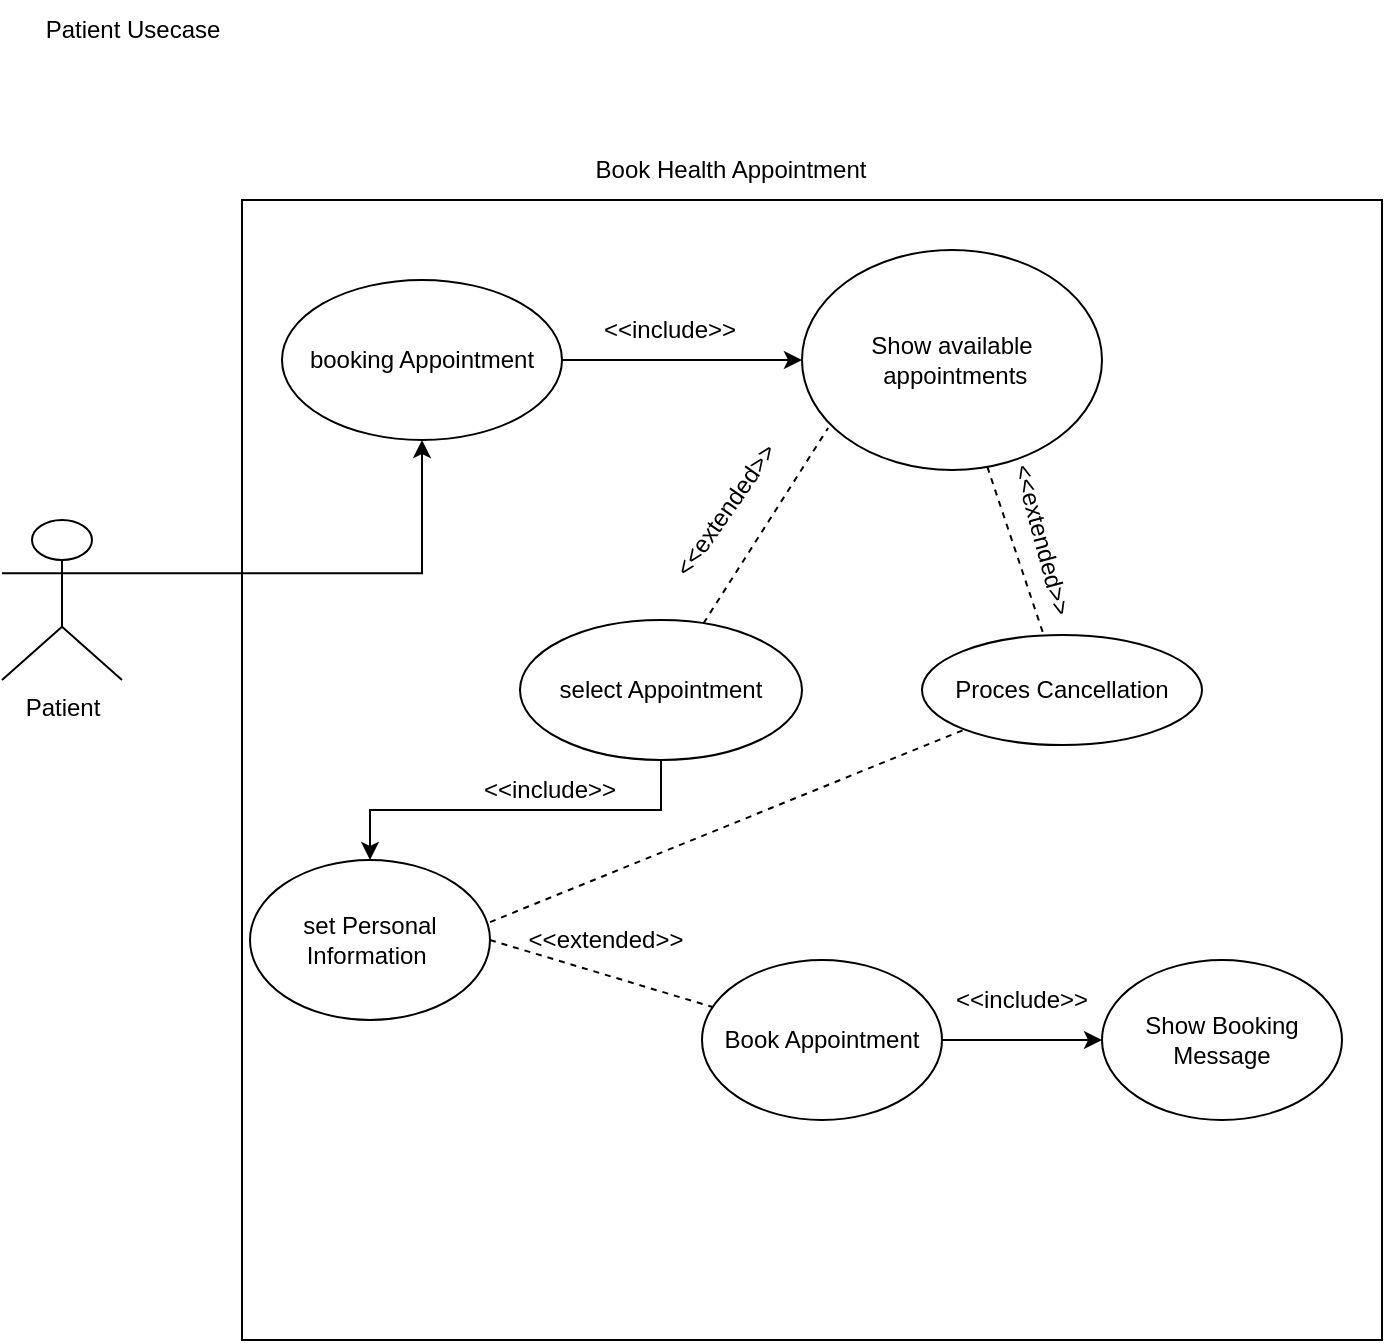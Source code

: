 <mxfile version="20.7.4" type="device"><diagram id="5J2hZkAAZ9592dUYM9WO" name="Seite-1"><mxGraphModel dx="1434" dy="844" grid="1" gridSize="10" guides="1" tooltips="1" connect="1" arrows="1" fold="1" page="1" pageScale="1" pageWidth="827" pageHeight="1169" math="0" shadow="0"><root><mxCell id="0"/><mxCell id="1" parent="0"/><mxCell id="OACDcF9dpTpU74ZXPg4Q-1" value="" style="whiteSpace=wrap;html=1;aspect=fixed;" vertex="1" parent="1"><mxGeometry x="170" y="120" width="570" height="570" as="geometry"/></mxCell><mxCell id="OACDcF9dpTpU74ZXPg4Q-2" value="Book Health Appointment" style="text;html=1;align=center;verticalAlign=middle;resizable=0;points=[];autosize=1;strokeColor=none;fillColor=none;" vertex="1" parent="1"><mxGeometry x="334" y="90" width="160" height="30" as="geometry"/></mxCell><mxCell id="OACDcF9dpTpU74ZXPg4Q-3" value="Patient Usecase" style="text;html=1;align=center;verticalAlign=middle;resizable=0;points=[];autosize=1;strokeColor=none;fillColor=none;" vertex="1" parent="1"><mxGeometry x="60" y="20" width="110" height="30" as="geometry"/></mxCell><mxCell id="OACDcF9dpTpU74ZXPg4Q-13" style="edgeStyle=orthogonalEdgeStyle;rounded=0;orthogonalLoop=1;jettySize=auto;html=1;exitX=1;exitY=0.333;exitDx=0;exitDy=0;exitPerimeter=0;" edge="1" parent="1" source="OACDcF9dpTpU74ZXPg4Q-4" target="OACDcF9dpTpU74ZXPg4Q-5"><mxGeometry relative="1" as="geometry"/></mxCell><mxCell id="OACDcF9dpTpU74ZXPg4Q-4" value="Patient" style="shape=umlActor;verticalLabelPosition=bottom;verticalAlign=top;html=1;outlineConnect=0;" vertex="1" parent="1"><mxGeometry x="50" y="280" width="60" height="80" as="geometry"/></mxCell><mxCell id="OACDcF9dpTpU74ZXPg4Q-24" style="edgeStyle=orthogonalEdgeStyle;rounded=0;orthogonalLoop=1;jettySize=auto;html=1;exitX=1;exitY=0.5;exitDx=0;exitDy=0;" edge="1" parent="1" source="OACDcF9dpTpU74ZXPg4Q-5" target="OACDcF9dpTpU74ZXPg4Q-6"><mxGeometry relative="1" as="geometry"/></mxCell><mxCell id="OACDcF9dpTpU74ZXPg4Q-5" value="booking Appointment" style="ellipse;whiteSpace=wrap;html=1;" vertex="1" parent="1"><mxGeometry x="190" y="160" width="140" height="80" as="geometry"/></mxCell><mxCell id="OACDcF9dpTpU74ZXPg4Q-6" value="Show available&lt;br style=&quot;border-color: var(--border-color);&quot;&gt;&amp;nbsp;appointments" style="ellipse;whiteSpace=wrap;html=1;" vertex="1" parent="1"><mxGeometry x="450" y="145" width="150" height="110" as="geometry"/></mxCell><mxCell id="OACDcF9dpTpU74ZXPg4Q-9" value="&amp;lt;&amp;lt;include&amp;gt;&amp;gt;" style="text;html=1;strokeColor=none;fillColor=none;align=center;verticalAlign=middle;whiteSpace=wrap;rounded=0;" vertex="1" parent="1"><mxGeometry x="354" y="170" width="60" height="30" as="geometry"/></mxCell><mxCell id="OACDcF9dpTpU74ZXPg4Q-30" style="edgeStyle=orthogonalEdgeStyle;rounded=0;orthogonalLoop=1;jettySize=auto;html=1;exitX=0.5;exitY=1;exitDx=0;exitDy=0;entryX=0.5;entryY=0;entryDx=0;entryDy=0;" edge="1" parent="1" source="OACDcF9dpTpU74ZXPg4Q-14" target="OACDcF9dpTpU74ZXPg4Q-29"><mxGeometry relative="1" as="geometry"/></mxCell><mxCell id="OACDcF9dpTpU74ZXPg4Q-14" value="select Appointment" style="ellipse;whiteSpace=wrap;html=1;" vertex="1" parent="1"><mxGeometry x="309" y="330" width="141" height="70" as="geometry"/></mxCell><mxCell id="OACDcF9dpTpU74ZXPg4Q-18" value="" style="endArrow=none;dashed=1;html=1;rounded=0;entryX=0.087;entryY=0.809;entryDx=0;entryDy=0;entryPerimeter=0;" edge="1" parent="1" source="OACDcF9dpTpU74ZXPg4Q-14" target="OACDcF9dpTpU74ZXPg4Q-6"><mxGeometry width="50" height="50" relative="1" as="geometry"><mxPoint x="630" y="440" as="sourcePoint"/><mxPoint x="680" y="390" as="targetPoint"/></mxGeometry></mxCell><mxCell id="OACDcF9dpTpU74ZXPg4Q-19" value="&amp;lt;&amp;lt;extended&amp;gt;&amp;gt;" style="text;html=1;strokeColor=none;fillColor=none;align=center;verticalAlign=middle;whiteSpace=wrap;rounded=0;rotation=-55;" vertex="1" parent="1"><mxGeometry x="382" y="260" width="60" height="30" as="geometry"/></mxCell><mxCell id="OACDcF9dpTpU74ZXPg4Q-26" value="" style="endArrow=none;dashed=1;html=1;rounded=0;" edge="1" parent="1" source="OACDcF9dpTpU74ZXPg4Q-6" target="OACDcF9dpTpU74ZXPg4Q-27"><mxGeometry width="50" height="50" relative="1" as="geometry"><mxPoint x="630" y="440" as="sourcePoint"/><mxPoint x="690" y="390" as="targetPoint"/></mxGeometry></mxCell><mxCell id="OACDcF9dpTpU74ZXPg4Q-27" value="Proces Cancellation" style="ellipse;whiteSpace=wrap;html=1;" vertex="1" parent="1"><mxGeometry x="510" y="337.5" width="140" height="55" as="geometry"/></mxCell><mxCell id="OACDcF9dpTpU74ZXPg4Q-28" value="&amp;lt;&amp;lt;extended&amp;gt;&amp;gt;" style="text;html=1;strokeColor=none;fillColor=none;align=center;verticalAlign=middle;whiteSpace=wrap;rounded=0;rotation=75;" vertex="1" parent="1"><mxGeometry x="540" y="275" width="60" height="30" as="geometry"/></mxCell><mxCell id="OACDcF9dpTpU74ZXPg4Q-29" value="set Personal Information&amp;nbsp;" style="ellipse;whiteSpace=wrap;html=1;" vertex="1" parent="1"><mxGeometry x="174" y="450" width="120" height="80" as="geometry"/></mxCell><mxCell id="OACDcF9dpTpU74ZXPg4Q-31" value="&amp;lt;&amp;lt;include&amp;gt;&amp;gt;" style="text;html=1;strokeColor=none;fillColor=none;align=center;verticalAlign=middle;whiteSpace=wrap;rounded=0;" vertex="1" parent="1"><mxGeometry x="294" y="400" width="60" height="30" as="geometry"/></mxCell><mxCell id="OACDcF9dpTpU74ZXPg4Q-41" value="" style="edgeStyle=orthogonalEdgeStyle;rounded=0;orthogonalLoop=1;jettySize=auto;html=1;" edge="1" parent="1" source="OACDcF9dpTpU74ZXPg4Q-32" target="OACDcF9dpTpU74ZXPg4Q-40"><mxGeometry relative="1" as="geometry"/></mxCell><mxCell id="OACDcF9dpTpU74ZXPg4Q-32" value="Book Appointment" style="ellipse;whiteSpace=wrap;html=1;" vertex="1" parent="1"><mxGeometry x="400" y="500" width="120" height="80" as="geometry"/></mxCell><mxCell id="OACDcF9dpTpU74ZXPg4Q-36" value="" style="endArrow=none;dashed=1;html=1;rounded=0;exitX=1;exitY=0.5;exitDx=0;exitDy=0;" edge="1" parent="1" source="OACDcF9dpTpU74ZXPg4Q-29" target="OACDcF9dpTpU74ZXPg4Q-32"><mxGeometry width="50" height="50" relative="1" as="geometry"><mxPoint x="630" y="440" as="sourcePoint"/><mxPoint x="680" y="390" as="targetPoint"/></mxGeometry></mxCell><mxCell id="OACDcF9dpTpU74ZXPg4Q-37" value="" style="endArrow=none;dashed=1;html=1;rounded=0;exitX=1;exitY=0.388;exitDx=0;exitDy=0;exitPerimeter=0;" edge="1" parent="1" source="OACDcF9dpTpU74ZXPg4Q-29" target="OACDcF9dpTpU74ZXPg4Q-27"><mxGeometry width="50" height="50" relative="1" as="geometry"><mxPoint x="304" y="500" as="sourcePoint"/><mxPoint x="265.144" y="611.245" as="targetPoint"/></mxGeometry></mxCell><mxCell id="OACDcF9dpTpU74ZXPg4Q-38" value="&amp;lt;&amp;lt;extended&amp;gt;&amp;gt;" style="text;html=1;strokeColor=none;fillColor=none;align=center;verticalAlign=middle;whiteSpace=wrap;rounded=0;rotation=0;" vertex="1" parent="1"><mxGeometry x="322" y="475" width="60" height="30" as="geometry"/></mxCell><mxCell id="OACDcF9dpTpU74ZXPg4Q-40" value="Show Booking Message" style="ellipse;whiteSpace=wrap;html=1;" vertex="1" parent="1"><mxGeometry x="600" y="500" width="120" height="80" as="geometry"/></mxCell><mxCell id="OACDcF9dpTpU74ZXPg4Q-42" value="&amp;lt;&amp;lt;include&amp;gt;&amp;gt;" style="text;html=1;strokeColor=none;fillColor=none;align=center;verticalAlign=middle;whiteSpace=wrap;rounded=0;" vertex="1" parent="1"><mxGeometry x="530" y="505" width="60" height="30" as="geometry"/></mxCell></root></mxGraphModel></diagram></mxfile>